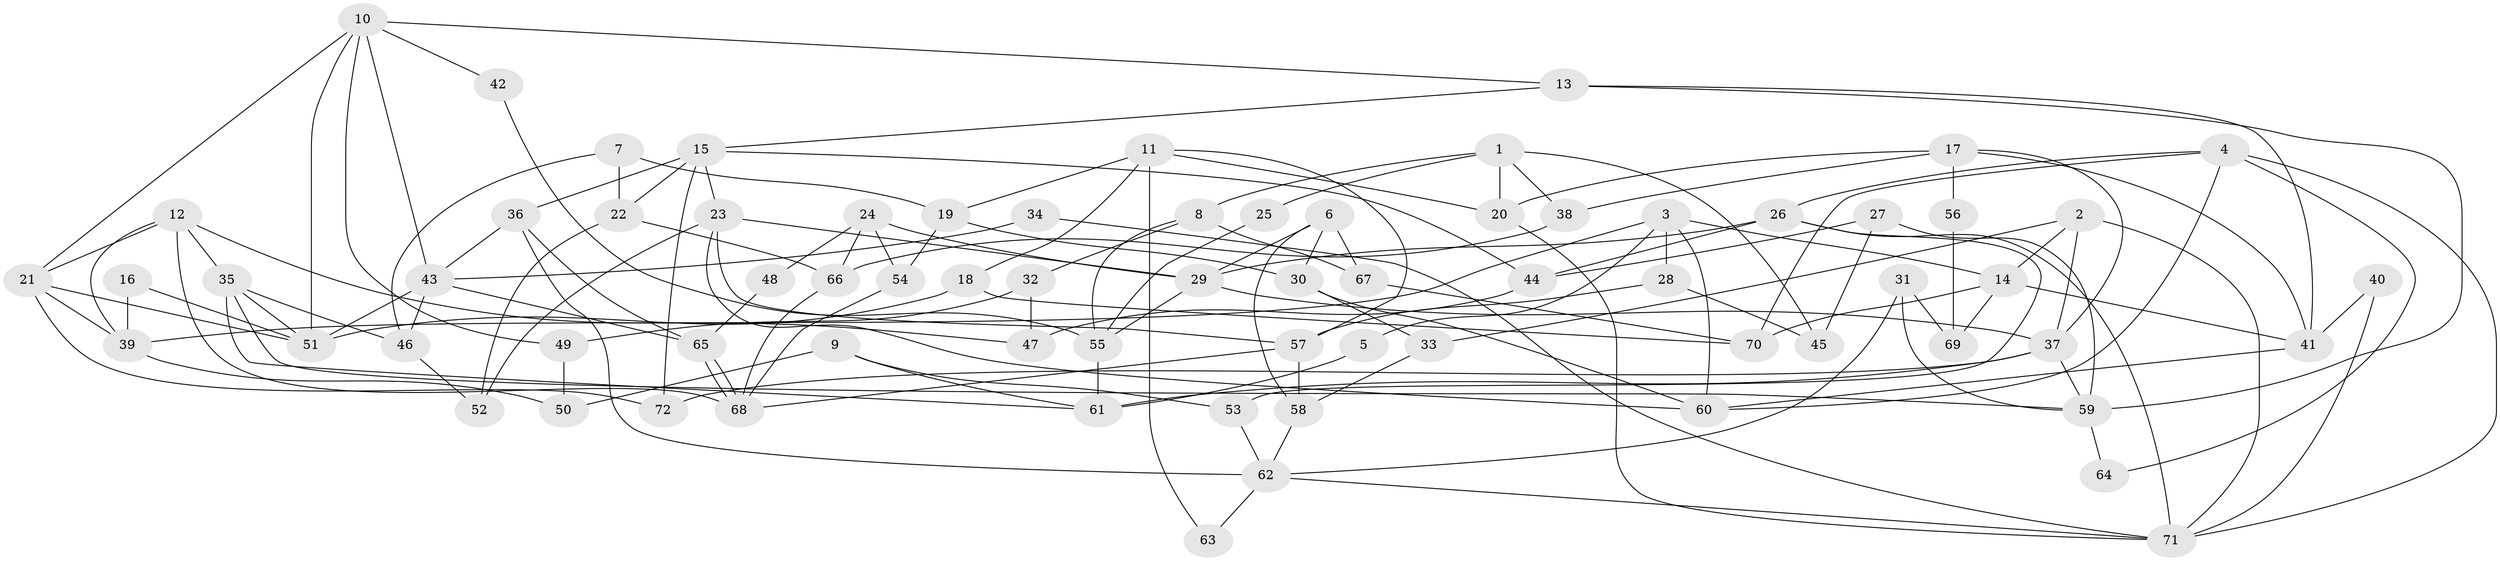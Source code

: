 // coarse degree distribution, {7: 0.10344827586206896, 6: 0.10344827586206896, 9: 0.034482758620689655, 8: 0.034482758620689655, 11: 0.06896551724137931, 2: 0.10344827586206896, 10: 0.13793103448275862, 1: 0.034482758620689655, 5: 0.1724137931034483, 4: 0.13793103448275862, 3: 0.06896551724137931}
// Generated by graph-tools (version 1.1) at 2025/50/03/04/25 22:50:59]
// undirected, 72 vertices, 144 edges
graph export_dot {
  node [color=gray90,style=filled];
  1;
  2;
  3;
  4;
  5;
  6;
  7;
  8;
  9;
  10;
  11;
  12;
  13;
  14;
  15;
  16;
  17;
  18;
  19;
  20;
  21;
  22;
  23;
  24;
  25;
  26;
  27;
  28;
  29;
  30;
  31;
  32;
  33;
  34;
  35;
  36;
  37;
  38;
  39;
  40;
  41;
  42;
  43;
  44;
  45;
  46;
  47;
  48;
  49;
  50;
  51;
  52;
  53;
  54;
  55;
  56;
  57;
  58;
  59;
  60;
  61;
  62;
  63;
  64;
  65;
  66;
  67;
  68;
  69;
  70;
  71;
  72;
  1 -- 45;
  1 -- 38;
  1 -- 8;
  1 -- 20;
  1 -- 25;
  2 -- 37;
  2 -- 71;
  2 -- 14;
  2 -- 33;
  3 -- 39;
  3 -- 14;
  3 -- 5;
  3 -- 28;
  3 -- 60;
  4 -- 70;
  4 -- 26;
  4 -- 60;
  4 -- 64;
  4 -- 71;
  5 -- 61;
  6 -- 30;
  6 -- 29;
  6 -- 58;
  6 -- 67;
  7 -- 22;
  7 -- 46;
  7 -- 19;
  8 -- 55;
  8 -- 32;
  8 -- 67;
  9 -- 53;
  9 -- 50;
  9 -- 61;
  10 -- 21;
  10 -- 51;
  10 -- 13;
  10 -- 42;
  10 -- 43;
  10 -- 49;
  11 -- 18;
  11 -- 57;
  11 -- 19;
  11 -- 20;
  11 -- 63;
  12 -- 35;
  12 -- 68;
  12 -- 21;
  12 -- 39;
  12 -- 47;
  13 -- 15;
  13 -- 41;
  13 -- 59;
  14 -- 41;
  14 -- 69;
  14 -- 70;
  15 -- 36;
  15 -- 23;
  15 -- 22;
  15 -- 44;
  15 -- 72;
  16 -- 51;
  16 -- 39;
  17 -- 20;
  17 -- 41;
  17 -- 37;
  17 -- 38;
  17 -- 56;
  18 -- 51;
  18 -- 70;
  19 -- 30;
  19 -- 54;
  20 -- 71;
  21 -- 72;
  21 -- 39;
  21 -- 51;
  22 -- 66;
  22 -- 52;
  23 -- 60;
  23 -- 52;
  23 -- 29;
  23 -- 57;
  24 -- 29;
  24 -- 54;
  24 -- 48;
  24 -- 66;
  25 -- 55;
  26 -- 71;
  26 -- 29;
  26 -- 44;
  26 -- 53;
  27 -- 44;
  27 -- 59;
  27 -- 45;
  28 -- 57;
  28 -- 45;
  29 -- 37;
  29 -- 55;
  30 -- 60;
  30 -- 33;
  31 -- 62;
  31 -- 59;
  31 -- 69;
  32 -- 47;
  32 -- 49;
  33 -- 58;
  34 -- 71;
  34 -- 43;
  35 -- 59;
  35 -- 51;
  35 -- 46;
  35 -- 61;
  36 -- 62;
  36 -- 43;
  36 -- 65;
  37 -- 61;
  37 -- 59;
  37 -- 72;
  38 -- 66;
  39 -- 50;
  40 -- 41;
  40 -- 71;
  41 -- 60;
  42 -- 55;
  43 -- 65;
  43 -- 46;
  43 -- 51;
  44 -- 47;
  46 -- 52;
  48 -- 65;
  49 -- 50;
  53 -- 62;
  54 -- 68;
  55 -- 61;
  56 -- 69;
  57 -- 58;
  57 -- 68;
  58 -- 62;
  59 -- 64;
  62 -- 71;
  62 -- 63;
  65 -- 68;
  65 -- 68;
  66 -- 68;
  67 -- 70;
}
